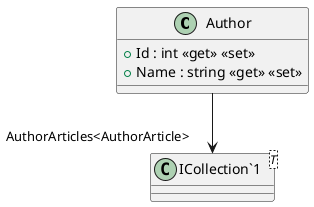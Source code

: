 @startuml
class Author {
    + Id : int <<get>> <<set>>
    + Name : string <<get>> <<set>>
}
class "ICollection`1"<T> {
}
Author --> "AuthorArticles<AuthorArticle>" "ICollection`1"
@enduml
